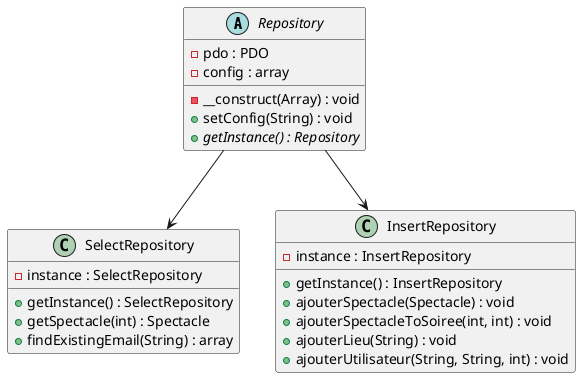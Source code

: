 @startuml

abstract class Repository {
    - pdo : PDO
    - config : array
    - __construct(Array) : void
    + setConfig(String) : void
    + <i>getInstance() : Repository
}

class SelectRepository {
    - instance : SelectRepository
    + getInstance() : SelectRepository
    + getSpectacle(int) : Spectacle
    + findExistingEmail(String) : array
}

class InsertRepository {
    - instance : InsertRepository
    + getInstance() : InsertRepository
    + ajouterSpectacle(Spectacle) : void
    + ajouterSpectacleToSoiree(int, int) : void
    + ajouterLieu(String) : void
    + ajouterUtilisateur(String, String, int) : void

}

Repository --> SelectRepository
Repository --> InsertRepository

@enduml
